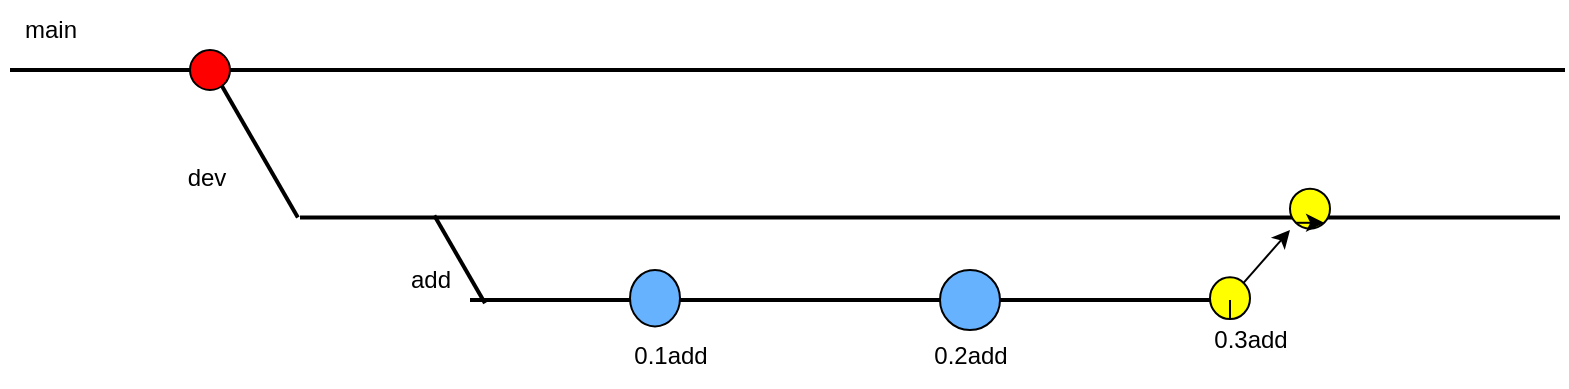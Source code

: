 <mxfile version="20.1.3" type="github">
  <diagram id="xeAv-j7N27nXM2-tX7S8" name="Page-1">
    <mxGraphModel dx="1185" dy="661" grid="1" gridSize="10" guides="1" tooltips="1" connect="1" arrows="1" fold="1" page="1" pageScale="1" pageWidth="850" pageHeight="1100" math="0" shadow="0">
      <root>
        <mxCell id="0" />
        <mxCell id="1" parent="0" />
        <mxCell id="K30sNtnkDTssSsv7Rbnj-9" value="" style="line;strokeWidth=2;direction=south;html=1;rotation=90;" vertex="1" parent="1">
          <mxGeometry x="403.75" y="21.25" width="10" height="777.5" as="geometry" />
        </mxCell>
        <mxCell id="K30sNtnkDTssSsv7Rbnj-10" value="" style="line;strokeWidth=2;direction=south;html=1;rotation=-30;" vertex="1" parent="1">
          <mxGeometry x="138.22" y="406.45" width="10" height="82.88" as="geometry" />
        </mxCell>
        <mxCell id="K30sNtnkDTssSsv7Rbnj-11" value="" style="line;strokeWidth=2;direction=south;html=1;rotation=90;" vertex="1" parent="1">
          <mxGeometry x="475" y="168.75" width="10" height="630" as="geometry" />
        </mxCell>
        <mxCell id="K30sNtnkDTssSsv7Rbnj-12" value="" style="line;strokeWidth=2;direction=south;html=1;rotation=-30;" vertex="1" parent="1">
          <mxGeometry x="239.83" y="479.37" width="10" height="50.68" as="geometry" />
        </mxCell>
        <mxCell id="K30sNtnkDTssSsv7Rbnj-13" value="" style="line;strokeWidth=2;direction=south;html=1;rotation=-90;" vertex="1" parent="1">
          <mxGeometry x="435" y="335" width="10" height="380" as="geometry" />
        </mxCell>
        <mxCell id="K30sNtnkDTssSsv7Rbnj-15" value="" style="ellipse;whiteSpace=wrap;html=1;fontColor=#000000;fillColor=#FF0000;" vertex="1" parent="1">
          <mxGeometry x="110" y="400" width="20" height="20" as="geometry" />
        </mxCell>
        <mxCell id="K30sNtnkDTssSsv7Rbnj-19" value="" style="endArrow=classic;html=1;rounded=0;fontColor=#000000;startArrow=none;" edge="1" parent="1" source="K30sNtnkDTssSsv7Rbnj-24">
          <mxGeometry width="50" height="50" relative="1" as="geometry">
            <mxPoint x="550" y="490" as="sourcePoint" />
            <mxPoint x="660" y="490" as="targetPoint" />
          </mxGeometry>
        </mxCell>
        <mxCell id="K30sNtnkDTssSsv7Rbnj-20" value="" style="ellipse;whiteSpace=wrap;html=1;fontColor=#000000;fillColor=#66B2FF;" vertex="1" parent="1">
          <mxGeometry x="330" y="510" width="25" height="28.23" as="geometry" />
        </mxCell>
        <mxCell id="K30sNtnkDTssSsv7Rbnj-23" value="" style="ellipse;whiteSpace=wrap;html=1;fontColor=#000000;fillColor=#66B2FF;" vertex="1" parent="1">
          <mxGeometry x="485" y="510" width="30" height="30" as="geometry" />
        </mxCell>
        <mxCell id="K30sNtnkDTssSsv7Rbnj-24" value="" style="ellipse;whiteSpace=wrap;html=1;fontColor=#000000;fillColor=#FFFF00;" vertex="1" parent="1">
          <mxGeometry x="620" y="513.68" width="20" height="20.88" as="geometry" />
        </mxCell>
        <mxCell id="K30sNtnkDTssSsv7Rbnj-27" value="" style="endArrow=none;html=1;rounded=0;fontColor=#000000;exitX=1;exitY=0.5;exitDx=0;exitDy=0;exitPerimeter=0;" edge="1" parent="1" source="K30sNtnkDTssSsv7Rbnj-13" target="K30sNtnkDTssSsv7Rbnj-24">
          <mxGeometry width="50" height="50" relative="1" as="geometry">
            <mxPoint x="630" y="525" as="sourcePoint" />
            <mxPoint x="670" y="480" as="targetPoint" />
          </mxGeometry>
        </mxCell>
        <mxCell id="K30sNtnkDTssSsv7Rbnj-28" value="" style="ellipse;whiteSpace=wrap;html=1;fontColor=#000000;fillColor=#FFFF00;" vertex="1" parent="1">
          <mxGeometry x="660" y="469.33" width="20" height="20" as="geometry" />
        </mxCell>
        <mxCell id="K30sNtnkDTssSsv7Rbnj-29" style="edgeStyle=orthogonalEdgeStyle;rounded=0;orthogonalLoop=1;jettySize=auto;html=1;exitX=0;exitY=1;exitDx=0;exitDy=0;entryX=1;entryY=1;entryDx=0;entryDy=0;fontColor=#000000;" edge="1" parent="1" source="K30sNtnkDTssSsv7Rbnj-28" target="K30sNtnkDTssSsv7Rbnj-28">
          <mxGeometry relative="1" as="geometry" />
        </mxCell>
        <mxCell id="K30sNtnkDTssSsv7Rbnj-30" value="main" style="text;html=1;resizable=0;autosize=1;align=center;verticalAlign=middle;points=[];fillColor=none;strokeColor=none;rounded=0;fontColor=#000000;" vertex="1" parent="1">
          <mxGeometry x="15" y="375" width="50" height="30" as="geometry" />
        </mxCell>
        <mxCell id="K30sNtnkDTssSsv7Rbnj-31" value="dev" style="text;html=1;resizable=0;autosize=1;align=center;verticalAlign=middle;points=[];fillColor=none;strokeColor=none;rounded=0;fontColor=#000000;" vertex="1" parent="1">
          <mxGeometry x="98.22" y="449.37" width="40" height="30" as="geometry" />
        </mxCell>
        <mxCell id="K30sNtnkDTssSsv7Rbnj-32" value="add" style="text;html=1;resizable=0;autosize=1;align=center;verticalAlign=middle;points=[];fillColor=none;strokeColor=none;rounded=0;fontColor=#000000;" vertex="1" parent="1">
          <mxGeometry x="209.83" y="500.05" width="40" height="30" as="geometry" />
        </mxCell>
        <mxCell id="K30sNtnkDTssSsv7Rbnj-33" value="0.1add" style="text;html=1;resizable=0;autosize=1;align=center;verticalAlign=middle;points=[];fillColor=none;strokeColor=none;rounded=0;fontColor=#000000;" vertex="1" parent="1">
          <mxGeometry x="320" y="538.23" width="60" height="30" as="geometry" />
        </mxCell>
        <mxCell id="K30sNtnkDTssSsv7Rbnj-35" value="0.2add" style="text;html=1;resizable=0;autosize=1;align=center;verticalAlign=middle;points=[];fillColor=none;strokeColor=none;rounded=0;fontColor=#000000;" vertex="1" parent="1">
          <mxGeometry x="470" y="538.23" width="60" height="30" as="geometry" />
        </mxCell>
        <mxCell id="K30sNtnkDTssSsv7Rbnj-36" value="0.3add" style="text;html=1;resizable=0;autosize=1;align=center;verticalAlign=middle;points=[];fillColor=none;strokeColor=none;rounded=0;fontColor=#000000;" vertex="1" parent="1">
          <mxGeometry x="610" y="530.05" width="60" height="30" as="geometry" />
        </mxCell>
      </root>
    </mxGraphModel>
  </diagram>
</mxfile>
